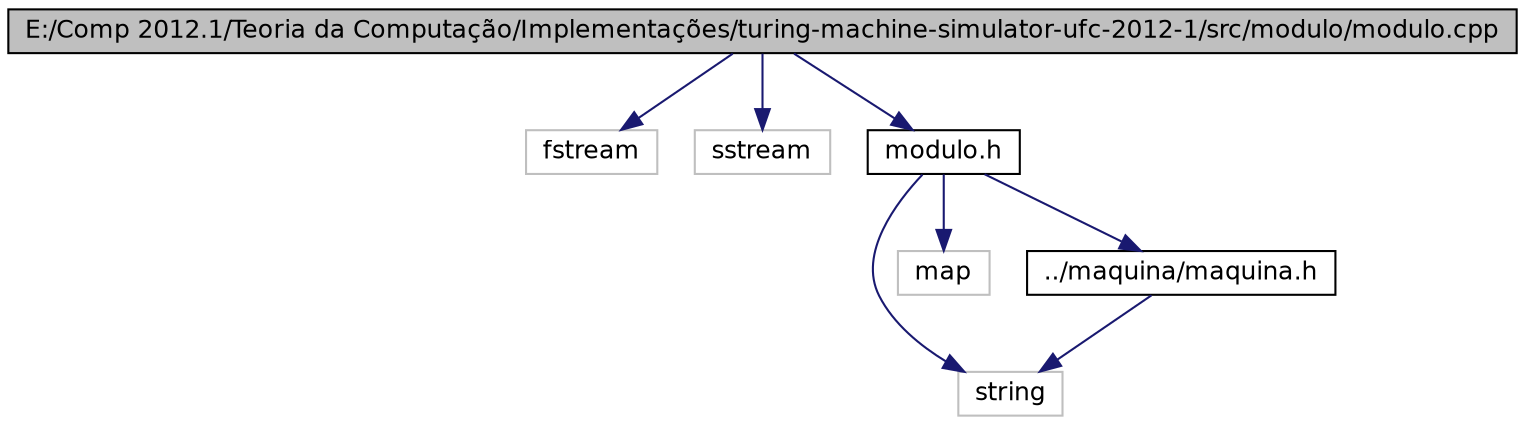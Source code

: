 digraph G
{
  edge [fontname="Helvetica",fontsize="12",labelfontname="Helvetica",labelfontsize="12"];
  node [fontname="Helvetica",fontsize="12",shape=record];
  Node1 [label="E:/Comp 2012.1/Teoria da Computação/Implementações/turing-machine-simulator-ufc-2012-1/src/modulo/modulo.cpp",height=0.2,width=0.4,color="black", fillcolor="grey75", style="filled" fontcolor="black"];
  Node1 -> Node2 [color="midnightblue",fontsize="12",style="solid",fontname="Helvetica"];
  Node2 [label="fstream",height=0.2,width=0.4,color="grey75", fillcolor="white", style="filled"];
  Node1 -> Node3 [color="midnightblue",fontsize="12",style="solid",fontname="Helvetica"];
  Node3 [label="sstream",height=0.2,width=0.4,color="grey75", fillcolor="white", style="filled"];
  Node1 -> Node4 [color="midnightblue",fontsize="12",style="solid",fontname="Helvetica"];
  Node4 [label="modulo.h",height=0.2,width=0.4,color="black", fillcolor="white", style="filled",URL="$modulo_8h.html"];
  Node4 -> Node5 [color="midnightblue",fontsize="12",style="solid",fontname="Helvetica"];
  Node5 [label="string",height=0.2,width=0.4,color="grey75", fillcolor="white", style="filled"];
  Node4 -> Node6 [color="midnightblue",fontsize="12",style="solid",fontname="Helvetica"];
  Node6 [label="map",height=0.2,width=0.4,color="grey75", fillcolor="white", style="filled"];
  Node4 -> Node7 [color="midnightblue",fontsize="12",style="solid",fontname="Helvetica"];
  Node7 [label="../maquina/maquina.h",height=0.2,width=0.4,color="black", fillcolor="white", style="filled",URL="$maquina_8h.html"];
  Node7 -> Node5 [color="midnightblue",fontsize="12",style="solid",fontname="Helvetica"];
}

